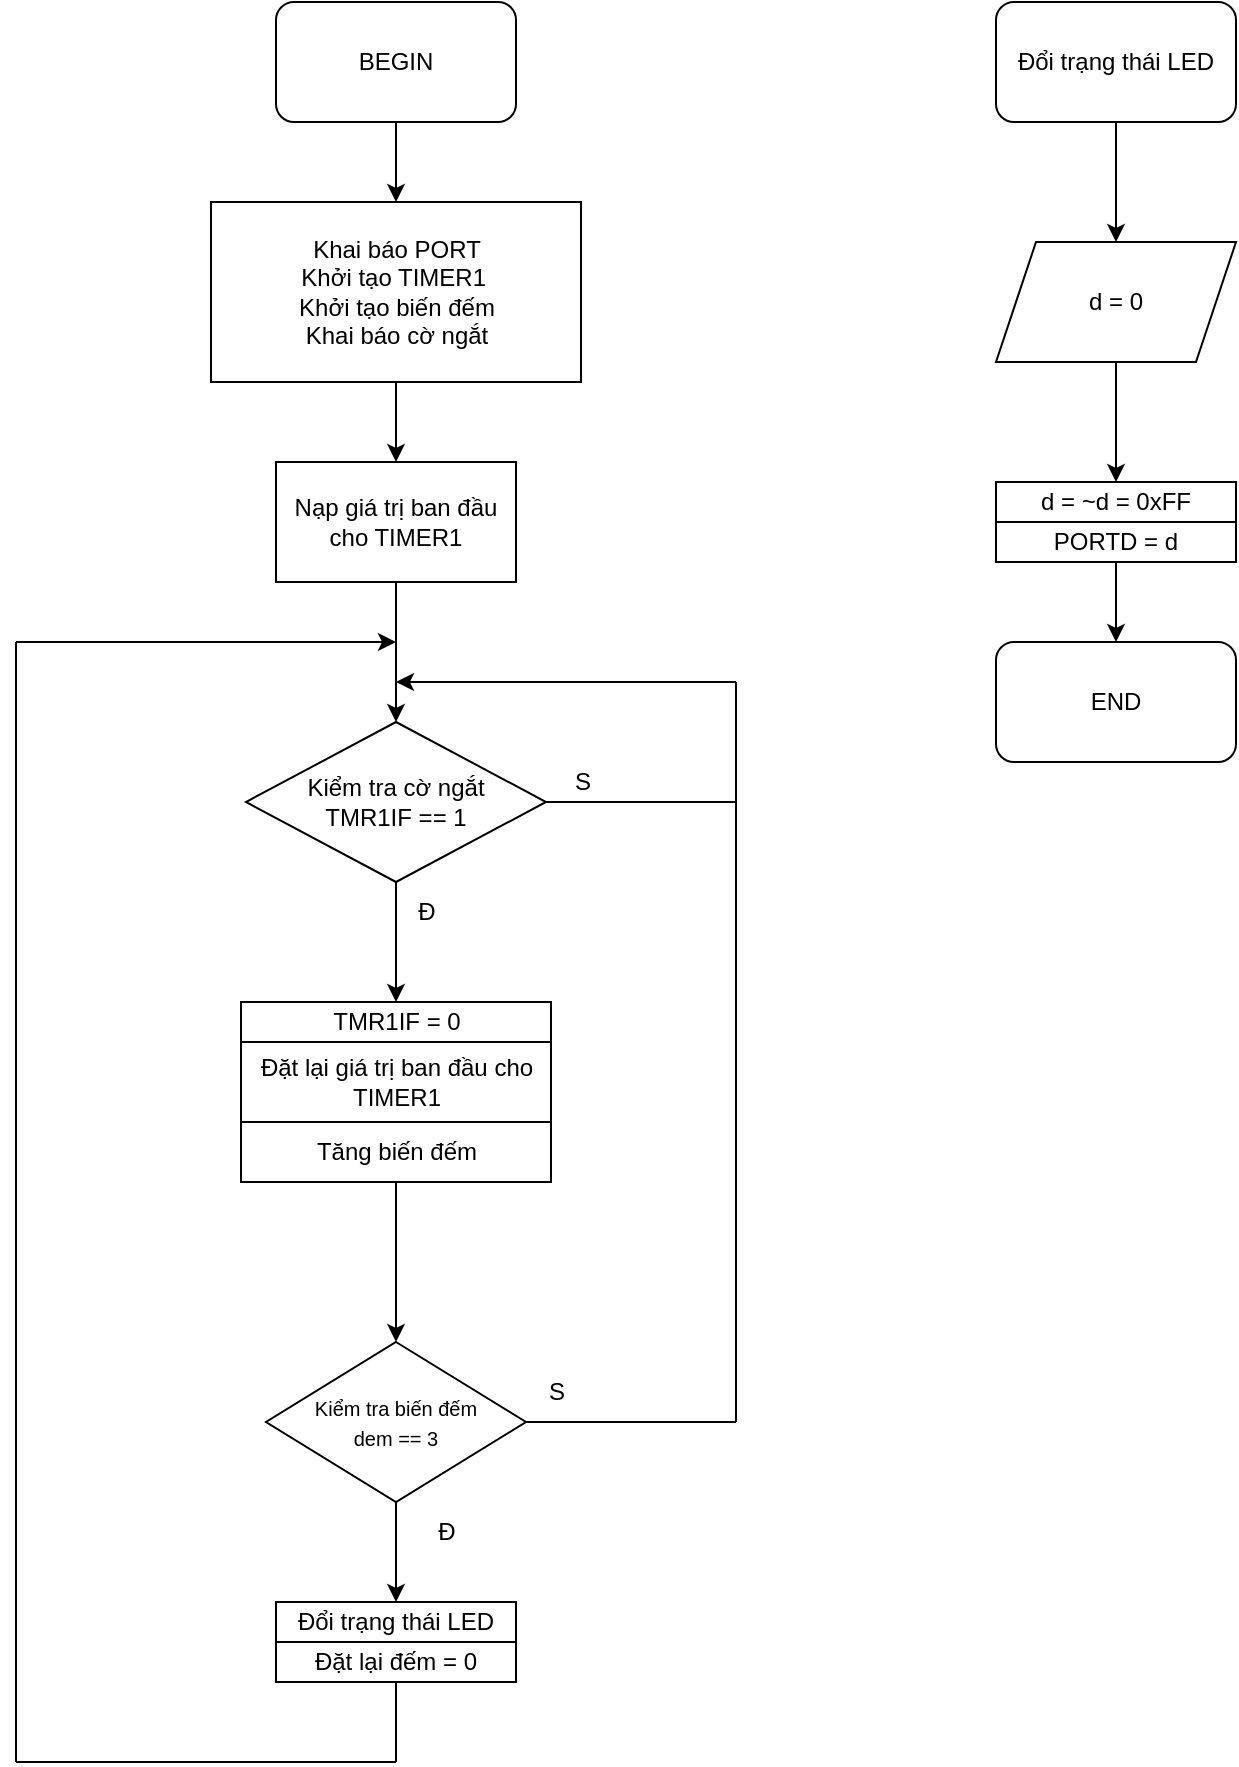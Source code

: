 <mxfile version="28.0.6">
  <diagram name="Page-1" id="a5XlYj76r_MdtNXLwhg7">
    <mxGraphModel dx="814" dy="700" grid="1" gridSize="10" guides="1" tooltips="1" connect="1" arrows="1" fold="1" page="1" pageScale="1" pageWidth="850" pageHeight="1100" math="0" shadow="0">
      <root>
        <mxCell id="0" />
        <mxCell id="1" parent="0" />
        <mxCell id="UVEbn2ouqN-g17q-iUsn-4" style="edgeStyle=orthogonalEdgeStyle;rounded=0;orthogonalLoop=1;jettySize=auto;html=1;entryX=0.5;entryY=0;entryDx=0;entryDy=0;" edge="1" parent="1" source="UVEbn2ouqN-g17q-iUsn-2" target="UVEbn2ouqN-g17q-iUsn-3">
          <mxGeometry relative="1" as="geometry" />
        </mxCell>
        <mxCell id="UVEbn2ouqN-g17q-iUsn-2" value="BEGIN" style="rounded=1;whiteSpace=wrap;html=1;" vertex="1" parent="1">
          <mxGeometry x="290" y="160" width="120" height="60" as="geometry" />
        </mxCell>
        <mxCell id="UVEbn2ouqN-g17q-iUsn-5" style="edgeStyle=orthogonalEdgeStyle;rounded=0;orthogonalLoop=1;jettySize=auto;html=1;" edge="1" parent="1" source="UVEbn2ouqN-g17q-iUsn-3">
          <mxGeometry relative="1" as="geometry">
            <mxPoint x="350" y="390" as="targetPoint" />
          </mxGeometry>
        </mxCell>
        <mxCell id="UVEbn2ouqN-g17q-iUsn-3" value="Khai báo PORT&lt;div&gt;&lt;span style=&quot;background-color: transparent; color: light-dark(rgb(0, 0, 0), rgb(255, 255, 255));&quot;&gt;Khởi tạo TIMER1&amp;nbsp;&lt;/span&gt;&lt;div&gt;&lt;div&gt;Khởi tạo biến đếm&lt;/div&gt;&lt;/div&gt;&lt;/div&gt;&lt;div&gt;Khai báo cờ ngắt&lt;/div&gt;" style="rounded=0;whiteSpace=wrap;html=1;align=center;" vertex="1" parent="1">
          <mxGeometry x="257.5" y="260" width="185" height="90" as="geometry" />
        </mxCell>
        <mxCell id="UVEbn2ouqN-g17q-iUsn-7" style="edgeStyle=orthogonalEdgeStyle;rounded=0;orthogonalLoop=1;jettySize=auto;html=1;" edge="1" parent="1" source="UVEbn2ouqN-g17q-iUsn-6">
          <mxGeometry relative="1" as="geometry">
            <mxPoint x="350" y="520" as="targetPoint" />
          </mxGeometry>
        </mxCell>
        <mxCell id="UVEbn2ouqN-g17q-iUsn-6" value="Nạp giá trị ban đầu cho TIMER1" style="rounded=0;whiteSpace=wrap;html=1;" vertex="1" parent="1">
          <mxGeometry x="290" y="390" width="120" height="60" as="geometry" />
        </mxCell>
        <mxCell id="UVEbn2ouqN-g17q-iUsn-9" style="edgeStyle=orthogonalEdgeStyle;rounded=0;orthogonalLoop=1;jettySize=auto;html=1;" edge="1" parent="1" source="UVEbn2ouqN-g17q-iUsn-8">
          <mxGeometry relative="1" as="geometry">
            <mxPoint x="350" y="660" as="targetPoint" />
          </mxGeometry>
        </mxCell>
        <mxCell id="UVEbn2ouqN-g17q-iUsn-8" value="Kiểm tra cờ ngắt&lt;div&gt;TMR1IF == 1&lt;/div&gt;" style="rhombus;whiteSpace=wrap;html=1;" vertex="1" parent="1">
          <mxGeometry x="275" y="520" width="150" height="80" as="geometry" />
        </mxCell>
        <mxCell id="UVEbn2ouqN-g17q-iUsn-10" value="TMR1IF = 0" style="rounded=0;whiteSpace=wrap;html=1;" vertex="1" parent="1">
          <mxGeometry x="272.5" y="660" width="155" height="20" as="geometry" />
        </mxCell>
        <mxCell id="UVEbn2ouqN-g17q-iUsn-11" value="Đặt lại giá trị ban đầu cho TIMER1" style="rounded=0;whiteSpace=wrap;html=1;" vertex="1" parent="1">
          <mxGeometry x="272.5" y="680" width="155" height="40" as="geometry" />
        </mxCell>
        <mxCell id="UVEbn2ouqN-g17q-iUsn-13" style="edgeStyle=orthogonalEdgeStyle;rounded=0;orthogonalLoop=1;jettySize=auto;html=1;" edge="1" parent="1" source="UVEbn2ouqN-g17q-iUsn-12">
          <mxGeometry relative="1" as="geometry">
            <mxPoint x="350" y="830" as="targetPoint" />
          </mxGeometry>
        </mxCell>
        <mxCell id="UVEbn2ouqN-g17q-iUsn-12" value="Tăng biến đếm" style="rounded=0;whiteSpace=wrap;html=1;" vertex="1" parent="1">
          <mxGeometry x="272.5" y="720" width="155" height="30" as="geometry" />
        </mxCell>
        <mxCell id="UVEbn2ouqN-g17q-iUsn-16" style="edgeStyle=orthogonalEdgeStyle;rounded=0;orthogonalLoop=1;jettySize=auto;html=1;" edge="1" parent="1" source="UVEbn2ouqN-g17q-iUsn-15">
          <mxGeometry relative="1" as="geometry">
            <mxPoint x="350" y="960" as="targetPoint" />
          </mxGeometry>
        </mxCell>
        <mxCell id="UVEbn2ouqN-g17q-iUsn-15" value="&lt;font style=&quot;font-size: 10px;&quot;&gt;Kiểm tra biến đếm&lt;/font&gt;&lt;div&gt;&lt;font style=&quot;font-size: 10px;&quot;&gt;dem == 3&lt;/font&gt;&lt;/div&gt;" style="rhombus;whiteSpace=wrap;html=1;" vertex="1" parent="1">
          <mxGeometry x="285" y="830" width="130" height="80" as="geometry" />
        </mxCell>
        <mxCell id="UVEbn2ouqN-g17q-iUsn-17" value="Đổi trạng thái LED" style="rounded=0;whiteSpace=wrap;html=1;" vertex="1" parent="1">
          <mxGeometry x="290" y="960" width="120" height="20" as="geometry" />
        </mxCell>
        <mxCell id="UVEbn2ouqN-g17q-iUsn-18" value="Đặt lại đếm = 0" style="rounded=0;whiteSpace=wrap;html=1;" vertex="1" parent="1">
          <mxGeometry x="290" y="980" width="120" height="20" as="geometry" />
        </mxCell>
        <mxCell id="UVEbn2ouqN-g17q-iUsn-20" value="Đ" style="text;html=1;align=center;verticalAlign=middle;resizable=0;points=[];autosize=1;strokeColor=none;fillColor=none;" vertex="1" parent="1">
          <mxGeometry x="350" y="600" width="30" height="30" as="geometry" />
        </mxCell>
        <mxCell id="UVEbn2ouqN-g17q-iUsn-21" value="Đ" style="text;html=1;align=center;verticalAlign=middle;resizable=0;points=[];autosize=1;strokeColor=none;fillColor=none;" vertex="1" parent="1">
          <mxGeometry x="360" y="910" width="30" height="30" as="geometry" />
        </mxCell>
        <mxCell id="UVEbn2ouqN-g17q-iUsn-22" value="" style="endArrow=none;html=1;rounded=0;exitX=0.5;exitY=1;exitDx=0;exitDy=0;" edge="1" parent="1" source="UVEbn2ouqN-g17q-iUsn-18">
          <mxGeometry width="50" height="50" relative="1" as="geometry">
            <mxPoint x="240" y="690" as="sourcePoint" />
            <mxPoint x="350" y="1040" as="targetPoint" />
          </mxGeometry>
        </mxCell>
        <mxCell id="UVEbn2ouqN-g17q-iUsn-23" value="" style="endArrow=none;html=1;rounded=0;" edge="1" parent="1">
          <mxGeometry width="50" height="50" relative="1" as="geometry">
            <mxPoint x="160" y="1040" as="sourcePoint" />
            <mxPoint x="350" y="1040" as="targetPoint" />
          </mxGeometry>
        </mxCell>
        <mxCell id="UVEbn2ouqN-g17q-iUsn-24" value="" style="endArrow=none;html=1;rounded=0;" edge="1" parent="1">
          <mxGeometry width="50" height="50" relative="1" as="geometry">
            <mxPoint x="160" y="1040" as="sourcePoint" />
            <mxPoint x="160" y="480" as="targetPoint" />
          </mxGeometry>
        </mxCell>
        <mxCell id="UVEbn2ouqN-g17q-iUsn-25" value="" style="endArrow=classic;html=1;rounded=0;" edge="1" parent="1">
          <mxGeometry width="50" height="50" relative="1" as="geometry">
            <mxPoint x="160" y="480" as="sourcePoint" />
            <mxPoint x="350" y="480" as="targetPoint" />
          </mxGeometry>
        </mxCell>
        <mxCell id="UVEbn2ouqN-g17q-iUsn-26" value="S" style="text;html=1;align=center;verticalAlign=middle;resizable=0;points=[];autosize=1;strokeColor=none;fillColor=none;" vertex="1" parent="1">
          <mxGeometry x="415" y="840" width="30" height="30" as="geometry" />
        </mxCell>
        <mxCell id="UVEbn2ouqN-g17q-iUsn-27" value="" style="endArrow=none;html=1;rounded=0;" edge="1" parent="1">
          <mxGeometry width="50" height="50" relative="1" as="geometry">
            <mxPoint x="415" y="870" as="sourcePoint" />
            <mxPoint x="520" y="870" as="targetPoint" />
          </mxGeometry>
        </mxCell>
        <mxCell id="UVEbn2ouqN-g17q-iUsn-29" value="" style="endArrow=none;html=1;rounded=0;" edge="1" parent="1">
          <mxGeometry width="50" height="50" relative="1" as="geometry">
            <mxPoint x="425" y="560" as="sourcePoint" />
            <mxPoint x="520" y="560" as="targetPoint" />
          </mxGeometry>
        </mxCell>
        <mxCell id="UVEbn2ouqN-g17q-iUsn-30" value="" style="endArrow=none;html=1;rounded=0;" edge="1" parent="1">
          <mxGeometry width="50" height="50" relative="1" as="geometry">
            <mxPoint x="520" y="500" as="sourcePoint" />
            <mxPoint x="520" y="870" as="targetPoint" />
          </mxGeometry>
        </mxCell>
        <mxCell id="UVEbn2ouqN-g17q-iUsn-31" value="" style="endArrow=classic;html=1;rounded=0;" edge="1" parent="1">
          <mxGeometry width="50" height="50" relative="1" as="geometry">
            <mxPoint x="520" y="500" as="sourcePoint" />
            <mxPoint x="350" y="500" as="targetPoint" />
          </mxGeometry>
        </mxCell>
        <mxCell id="UVEbn2ouqN-g17q-iUsn-32" value="S" style="text;html=1;align=center;verticalAlign=middle;resizable=0;points=[];autosize=1;strokeColor=none;fillColor=none;" vertex="1" parent="1">
          <mxGeometry x="427.5" y="535" width="30" height="30" as="geometry" />
        </mxCell>
        <mxCell id="UVEbn2ouqN-g17q-iUsn-34" style="edgeStyle=orthogonalEdgeStyle;rounded=0;orthogonalLoop=1;jettySize=auto;html=1;" edge="1" parent="1" source="UVEbn2ouqN-g17q-iUsn-33">
          <mxGeometry relative="1" as="geometry">
            <mxPoint x="710.0" y="280" as="targetPoint" />
          </mxGeometry>
        </mxCell>
        <mxCell id="UVEbn2ouqN-g17q-iUsn-33" value="Đổi trạng thái LED" style="rounded=1;whiteSpace=wrap;html=1;" vertex="1" parent="1">
          <mxGeometry x="650" y="160" width="120" height="60" as="geometry" />
        </mxCell>
        <mxCell id="UVEbn2ouqN-g17q-iUsn-36" style="edgeStyle=orthogonalEdgeStyle;rounded=0;orthogonalLoop=1;jettySize=auto;html=1;" edge="1" parent="1" source="UVEbn2ouqN-g17q-iUsn-35">
          <mxGeometry relative="1" as="geometry">
            <mxPoint x="710.0" y="400" as="targetPoint" />
          </mxGeometry>
        </mxCell>
        <mxCell id="UVEbn2ouqN-g17q-iUsn-35" value="d = 0" style="shape=parallelogram;perimeter=parallelogramPerimeter;whiteSpace=wrap;html=1;fixedSize=1;" vertex="1" parent="1">
          <mxGeometry x="650" y="280" width="120" height="60" as="geometry" />
        </mxCell>
        <mxCell id="UVEbn2ouqN-g17q-iUsn-37" value="d = ~d = 0xFF&lt;span style=&quot;color: rgba(0, 0, 0, 0); font-family: monospace; font-size: 0px; text-align: start; text-wrap-mode: nowrap;&quot;&gt;%3CmxGraphModel%3E%3Croot%3E%3CmxCell%20id%3D%220%22%2F%3E%3CmxCell%20id%3D%221%22%20parent%3D%220%22%2F%3E%3CmxCell%20id%3D%222%22%20value%3D%22%22%20style%3D%22endArrow%3Dnone%3Bhtml%3D1%3Brounded%3D0%3B%22%20edge%3D%221%22%20parent%3D%221%22%3E%3CmxGeometry%20width%3D%2250%22%20height%3D%2250%22%20relative%3D%221%22%20as%3D%22geometry%22%3E%3CmxPoint%20x%3D%22425%22%20y%3D%22560%22%20as%3D%22sourcePoint%22%2F%3E%3CmxPoint%20x%3D%22520%22%20y%3D%22560%22%20as%3D%22targetPoint%22%2F%3E%3C%2FmxGeometry%3E%3C%2FmxCell%3E%3C%2Froot%3E%3C%2FmxGraphModel%3E&lt;/span&gt;" style="rounded=0;whiteSpace=wrap;html=1;" vertex="1" parent="1">
          <mxGeometry x="650" y="400" width="120" height="20" as="geometry" />
        </mxCell>
        <mxCell id="UVEbn2ouqN-g17q-iUsn-40" style="edgeStyle=orthogonalEdgeStyle;rounded=0;orthogonalLoop=1;jettySize=auto;html=1;" edge="1" parent="1" source="UVEbn2ouqN-g17q-iUsn-38">
          <mxGeometry relative="1" as="geometry">
            <mxPoint x="710.0" y="480" as="targetPoint" />
          </mxGeometry>
        </mxCell>
        <mxCell id="UVEbn2ouqN-g17q-iUsn-38" value="PORTD = d" style="rounded=0;whiteSpace=wrap;html=1;" vertex="1" parent="1">
          <mxGeometry x="650" y="420" width="120" height="20" as="geometry" />
        </mxCell>
        <mxCell id="UVEbn2ouqN-g17q-iUsn-39" value="END" style="rounded=1;whiteSpace=wrap;html=1;" vertex="1" parent="1">
          <mxGeometry x="650" y="480" width="120" height="60" as="geometry" />
        </mxCell>
      </root>
    </mxGraphModel>
  </diagram>
</mxfile>
